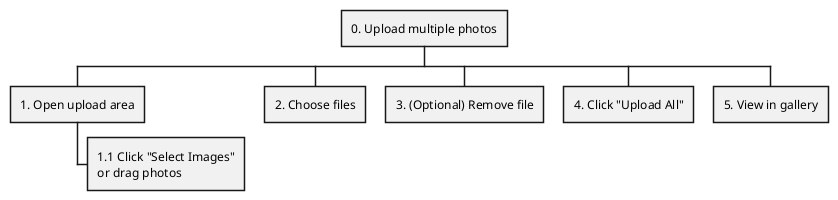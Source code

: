 @startwbs UC002
* 0. Upload multiple photos
** 1. Open upload area
*** 1.1 Click "Select Images"\nor drag photos
** 2. Choose files
** 3. (Optional) Remove file
** 4. Click "Upload All"
** 5. View in gallery
@endwbs
